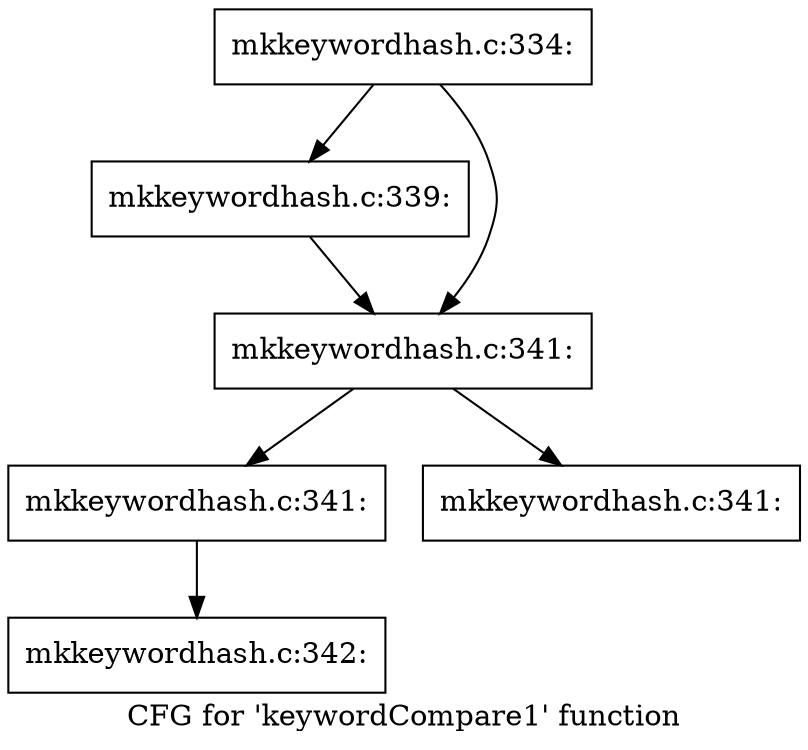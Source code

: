 digraph "CFG for 'keywordCompare1' function" {
	label="CFG for 'keywordCompare1' function";

	Node0x564cb6696a70 [shape=record,label="{mkkeywordhash.c:334:}"];
	Node0x564cb6696a70 -> Node0x564cb671aae0;
	Node0x564cb6696a70 -> Node0x564cb671ab30;
	Node0x564cb671aae0 [shape=record,label="{mkkeywordhash.c:339:}"];
	Node0x564cb671aae0 -> Node0x564cb671ab30;
	Node0x564cb671ab30 [shape=record,label="{mkkeywordhash.c:341:}"];
	Node0x564cb671ab30 -> Node0x564cb671b6a0;
	Node0x564cb671ab30 -> Node0x564cb671bc20;
	Node0x564cb671b6a0 [shape=record,label="{mkkeywordhash.c:341:}"];
	Node0x564cb671b6a0 -> Node0x564cb671bbd0;
	Node0x564cb671bc20 [shape=record,label="{mkkeywordhash.c:341:}"];
	Node0x564cb671bbd0 [shape=record,label="{mkkeywordhash.c:342:}"];
}

